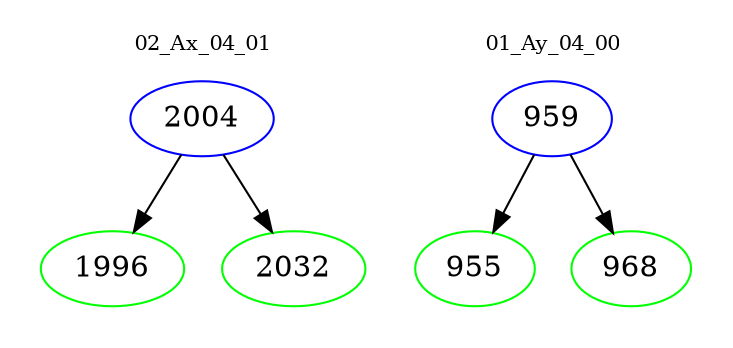 digraph{
subgraph cluster_0 {
color = white
label = "02_Ax_04_01";
fontsize=10;
T0_2004 [label="2004", color="blue"]
T0_2004 -> T0_1996 [color="black"]
T0_1996 [label="1996", color="green"]
T0_2004 -> T0_2032 [color="black"]
T0_2032 [label="2032", color="green"]
}
subgraph cluster_1 {
color = white
label = "01_Ay_04_00";
fontsize=10;
T1_959 [label="959", color="blue"]
T1_959 -> T1_955 [color="black"]
T1_955 [label="955", color="green"]
T1_959 -> T1_968 [color="black"]
T1_968 [label="968", color="green"]
}
}
